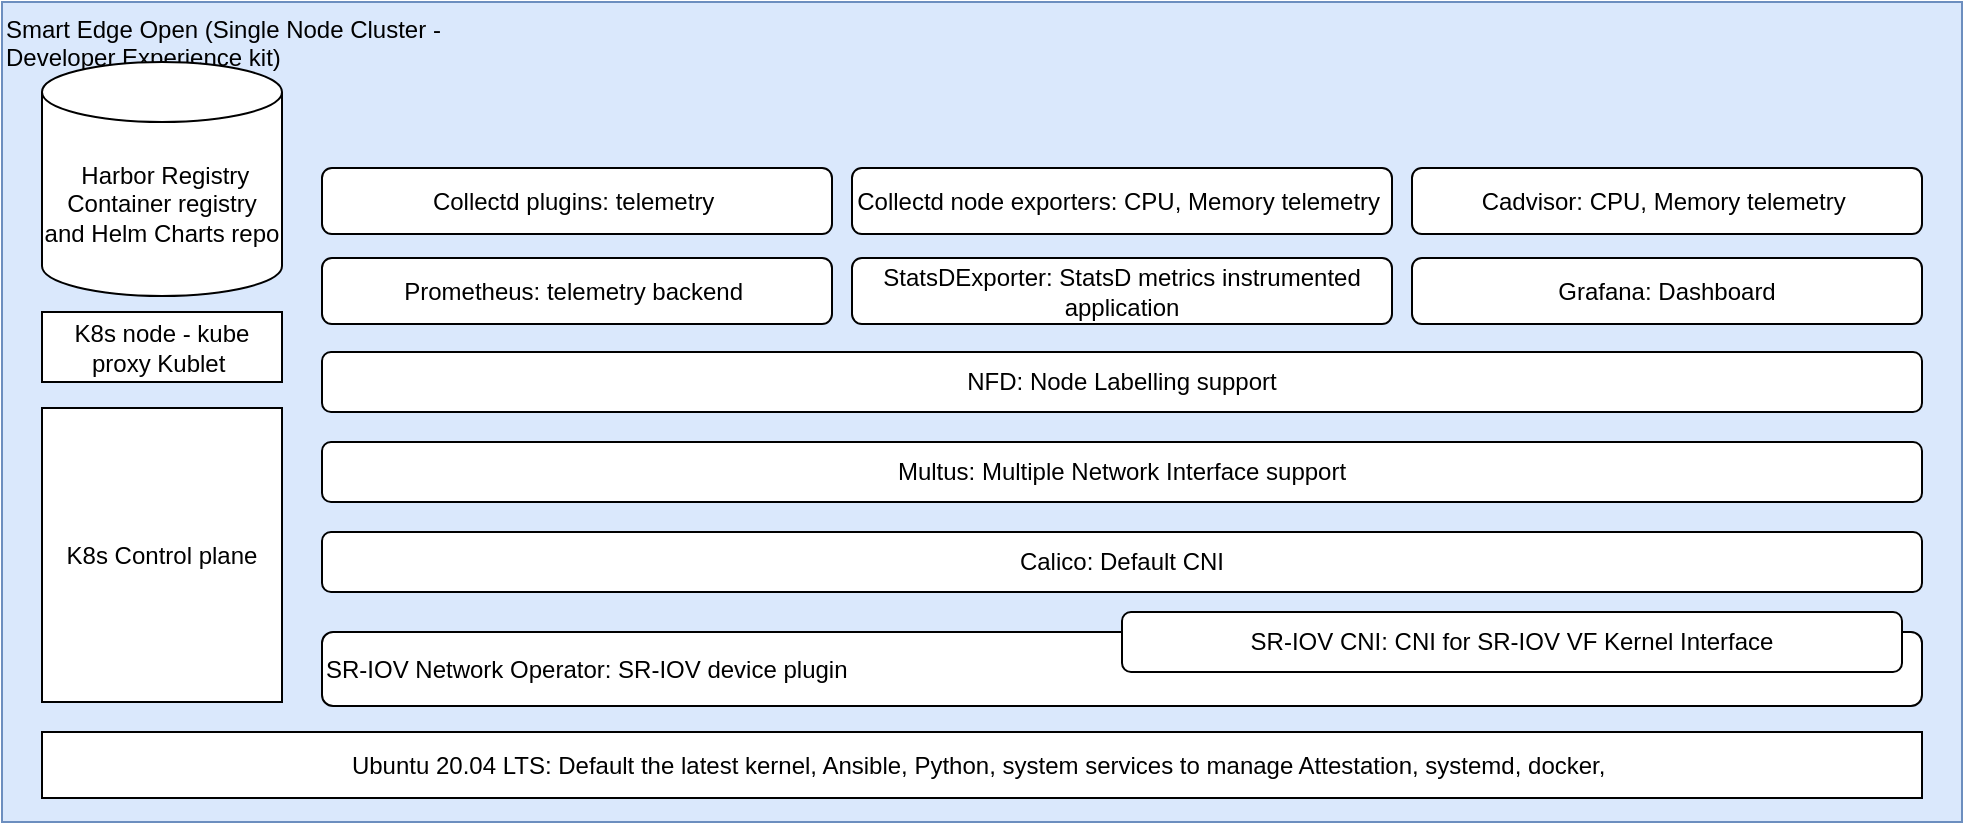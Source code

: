 <mxfile version="15.2.7" type="device"><diagram id="KSqNKAdo9fn-KCbD-LpC" name="Page-1"><mxGraphModel dx="2522" dy="952" grid="1" gridSize="10" guides="1" tooltips="1" connect="1" arrows="1" fold="1" page="1" pageScale="1" pageWidth="1100" pageHeight="850" math="0" shadow="0"><root><mxCell id="0"/><mxCell id="1" parent="0"/><mxCell id="sw7YXdpIW-NHetmkRuGA-1" value="&lt;span style=&quot;font-family: &amp;#34;helvetica&amp;#34; , sans-serif ; font-size: 9pt&quot;&gt;Smart Edge Open (Single Node Cluster -&lt;br/&gt;Developer Experience kit)&lt;/span&gt;" style="rounded=0;whiteSpace=wrap;html=1;align=left;verticalAlign=top;fillColor=#dae8fc;strokeColor=#6c8ebf;" parent="1" vertex="1"><mxGeometry x="-400" y="120" width="980" height="410" as="geometry"/></mxCell><mxCell id="sw7YXdpIW-NHetmkRuGA-2" value="&amp;nbsp;Harbor Registry&lt;br&gt;Container registry and Helm Charts repo" style="shape=cylinder3;whiteSpace=wrap;html=1;boundedLbl=1;backgroundOutline=1;size=15;align=center;" parent="1" vertex="1"><mxGeometry x="-380" y="150" width="120" height="117" as="geometry"/></mxCell><mxCell id="sw7YXdpIW-NHetmkRuGA-3" value="Ubuntu 20.04 LTS: Default the latest kernel, Ansible, Python, system services to manage Attestation, systemd, docker,&amp;nbsp;" style="rounded=0;whiteSpace=wrap;html=1;align=center;" parent="1" vertex="1"><mxGeometry x="-380" y="485" width="940" height="33" as="geometry"/></mxCell><mxCell id="sw7YXdpIW-NHetmkRuGA-4" value="SR-IOV Network Operator: SR-IOV device plugin" style="rounded=1;whiteSpace=wrap;html=1;align=left;" parent="1" vertex="1"><mxGeometry x="-240" y="435" width="800" height="37" as="geometry"/></mxCell><mxCell id="sw7YXdpIW-NHetmkRuGA-5" value="NFD: Node Labelling support" style="rounded=1;whiteSpace=wrap;html=1;align=center;" parent="1" vertex="1"><mxGeometry x="-240" y="295" width="800" height="30" as="geometry"/></mxCell><mxCell id="sw7YXdpIW-NHetmkRuGA-6" value="Calico: Default CNI" style="rounded=1;whiteSpace=wrap;html=1;align=center;" parent="1" vertex="1"><mxGeometry x="-240" y="385" width="800" height="30" as="geometry"/></mxCell><mxCell id="sw7YXdpIW-NHetmkRuGA-7" value="Multus: Multiple Network Interface support" style="rounded=1;whiteSpace=wrap;html=1;align=center;" parent="1" vertex="1"><mxGeometry x="-240" y="340" width="800" height="30" as="geometry"/></mxCell><mxCell id="sw7YXdpIW-NHetmkRuGA-8" value="Collectd plugins: telemetry&amp;nbsp;" style="rounded=1;whiteSpace=wrap;html=1;align=center;" parent="1" vertex="1"><mxGeometry x="-240" y="203" width="255" height="33" as="geometry"/></mxCell><mxCell id="sw7YXdpIW-NHetmkRuGA-9" value="SR-IOV CNI: CNI for SR-IOV VF Kernel Interface" style="rounded=1;whiteSpace=wrap;html=1;align=center;" parent="1" vertex="1"><mxGeometry x="160" y="425" width="390" height="30" as="geometry"/></mxCell><mxCell id="sw7YXdpIW-NHetmkRuGA-10" value="Collectd node exporters: CPU, Memory telemetry&amp;nbsp;" style="rounded=1;whiteSpace=wrap;html=1;align=center;" parent="1" vertex="1"><mxGeometry x="25" y="203" width="270" height="33" as="geometry"/></mxCell><mxCell id="sw7YXdpIW-NHetmkRuGA-11" value="Cadvisor: CPU, Memory telemetry&amp;nbsp;" style="rounded=1;whiteSpace=wrap;html=1;align=center;" parent="1" vertex="1"><mxGeometry x="305" y="203" width="255" height="33" as="geometry"/></mxCell><mxCell id="sw7YXdpIW-NHetmkRuGA-12" value="Prometheus: telemetry backend&amp;nbsp;" style="rounded=1;whiteSpace=wrap;html=1;align=center;" parent="1" vertex="1"><mxGeometry x="-240" y="248" width="255" height="33" as="geometry"/></mxCell><mxCell id="sw7YXdpIW-NHetmkRuGA-13" value="K8s Control plane" style="rounded=0;whiteSpace=wrap;html=1;align=center;" parent="1" vertex="1"><mxGeometry x="-380" y="323" width="120" height="147" as="geometry"/></mxCell><mxCell id="sw7YXdpIW-NHetmkRuGA-14" value="K8s node - kube proxy Kublet&amp;nbsp;" style="rounded=0;whiteSpace=wrap;html=1;align=center;" parent="1" vertex="1"><mxGeometry x="-380" y="275" width="120" height="35" as="geometry"/></mxCell><mxCell id="sw7YXdpIW-NHetmkRuGA-15" value="StatsDExporter: StatsD metrics instrumented application" style="rounded=1;whiteSpace=wrap;html=1;align=center;" parent="1" vertex="1"><mxGeometry x="25" y="248" width="270" height="33" as="geometry"/></mxCell><mxCell id="sw7YXdpIW-NHetmkRuGA-16" value="Grafana: Dashboard" style="rounded=1;whiteSpace=wrap;html=1;align=center;" parent="1" vertex="1"><mxGeometry x="305" y="248" width="255" height="33" as="geometry"/></mxCell></root></mxGraphModel></diagram></mxfile>
